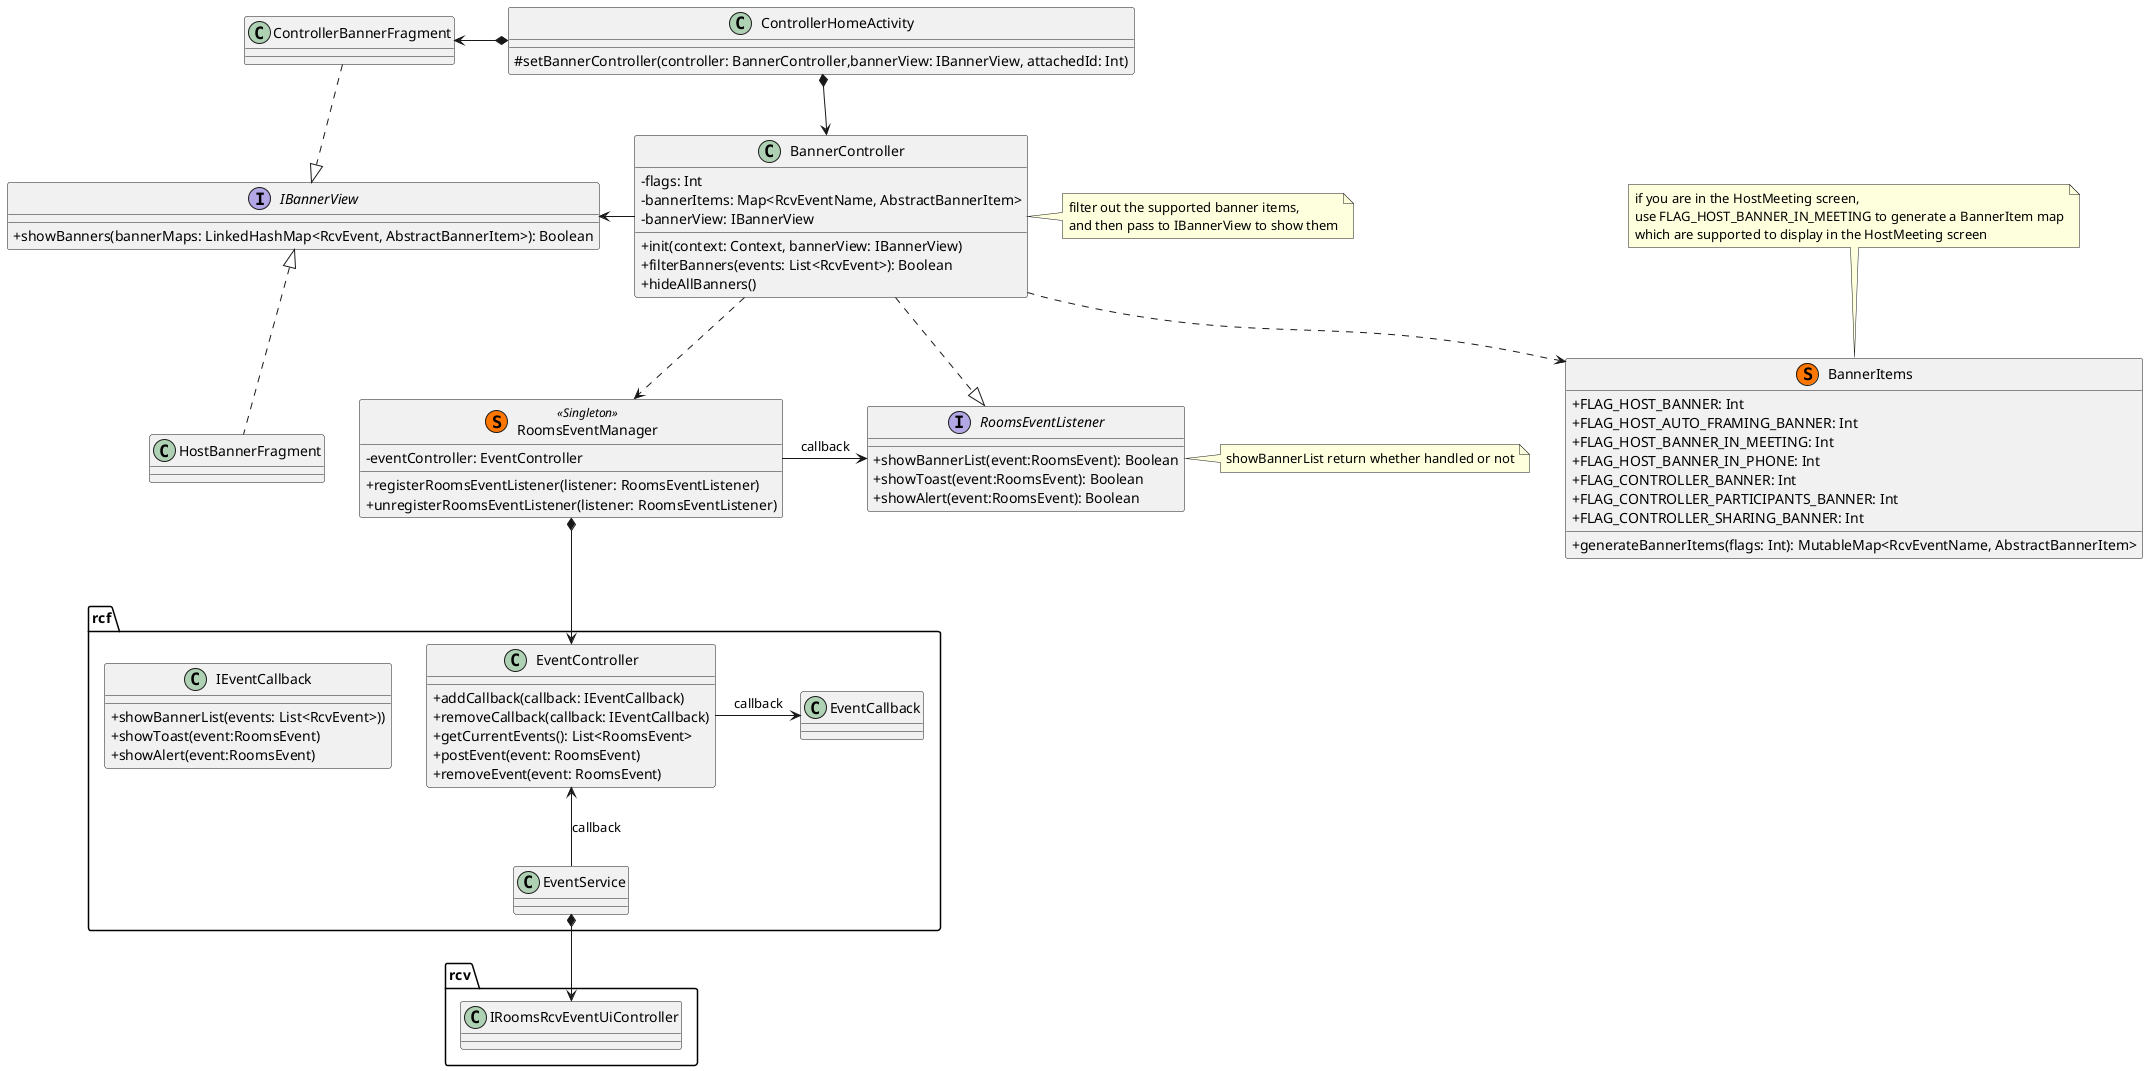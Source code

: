 @startuml
'https://plantuml.com/class-diagram
skinparam classAttributeIconSize 0

ControllerHomeActivity *-down-> BannerController
ControllerHomeActivity *-left-> ControllerBannerFragment

ControllerBannerFragment ..|> IBannerView
HostBannerFragment .up.|> IBannerView

BannerController .down.|> RoomsEventListener
BannerController .down.> RoomsEventManager
BannerController .down.> BannerItems
BannerController -left-> IBannerView

RoomsEventManager *-down-> rcf.EventController
RoomsEventManager -right-> RoomsEventListener: callback


rcf.EventController -right-> rcf.EventCallback: callback
rcf.EventService -up-> rcf.EventController: callback
rcf.EventService *-down-> rcv.IRoomsRcvEventUiController

class ControllerHomeActivity {
    # setBannerController(controller: BannerController,bannerView: IBannerView, attachedId: Int)
}

class HostBannerFragment
class ControllerBannerFragment

note top of BannerItems
    if you are in the HostMeeting screen,
    use FLAG_HOST_BANNER_IN_MEETING to generate a BannerItem map
    which are supported to display in the HostMeeting screen
end note
class BannerItems<< (S, #FF7700) >> {
    + FLAG_HOST_BANNER: Int
    + FLAG_HOST_AUTO_FRAMING_BANNER: Int
    + FLAG_HOST_BANNER_IN_MEETING: Int
    + FLAG_HOST_BANNER_IN_PHONE: Int
    + FLAG_CONTROLLER_BANNER: Int
    + FLAG_CONTROLLER_PARTICIPANTS_BANNER: Int
    + FLAG_CONTROLLER_SHARING_BANNER: Int
    + generateBannerItems(flags: Int): MutableMap<RcvEventName, AbstractBannerItem>
}

note right of BannerController
    filter out the supported banner items,
    and then pass to IBannerView to show them
end note
class BannerController {
    - flags: Int
    - bannerItems: Map<RcvEventName, AbstractBannerItem>
    - bannerView: IBannerView
    + init(context: Context, bannerView: IBannerView)
    + filterBanners(events: List<RcvEvent>): Boolean
    + hideAllBanners()
}

interface IBannerView {
    + showBanners(bannerMaps: LinkedHashMap<RcvEvent, AbstractBannerItem>): Boolean
}

class RoomsEventManager<< (S, #FF7700) Singleton>> {
    - eventController: EventController
    + registerRoomsEventListener(listener: RoomsEventListener)
    + unregisterRoomsEventListener(listener: RoomsEventListener)
}

note right of RoomsEventListener
    showBannerList return whether handled or not
end note
interface RoomsEventListener {
    + showBannerList(event:RoomsEvent): Boolean
    + showToast(event:RoomsEvent): Boolean
    + showAlert(event:RoomsEvent): Boolean
}

namespace rcf {
    class EventController {
        + addCallback(callback: IEventCallback)
        + removeCallback(callback: IEventCallback)
        + getCurrentEvents(): List<RoomsEvent>
        + postEvent(event: RoomsEvent)
        + removeEvent(event: RoomsEvent)
    }

    class IEventCallback {
        + showBannerList(events: List<RcvEvent>))
        + showToast(event:RoomsEvent)
        + showAlert(event:RoomsEvent)
    }

    class EventService
}

namespace rcv {
    class IRoomsRcvEventUiController
}
@enduml